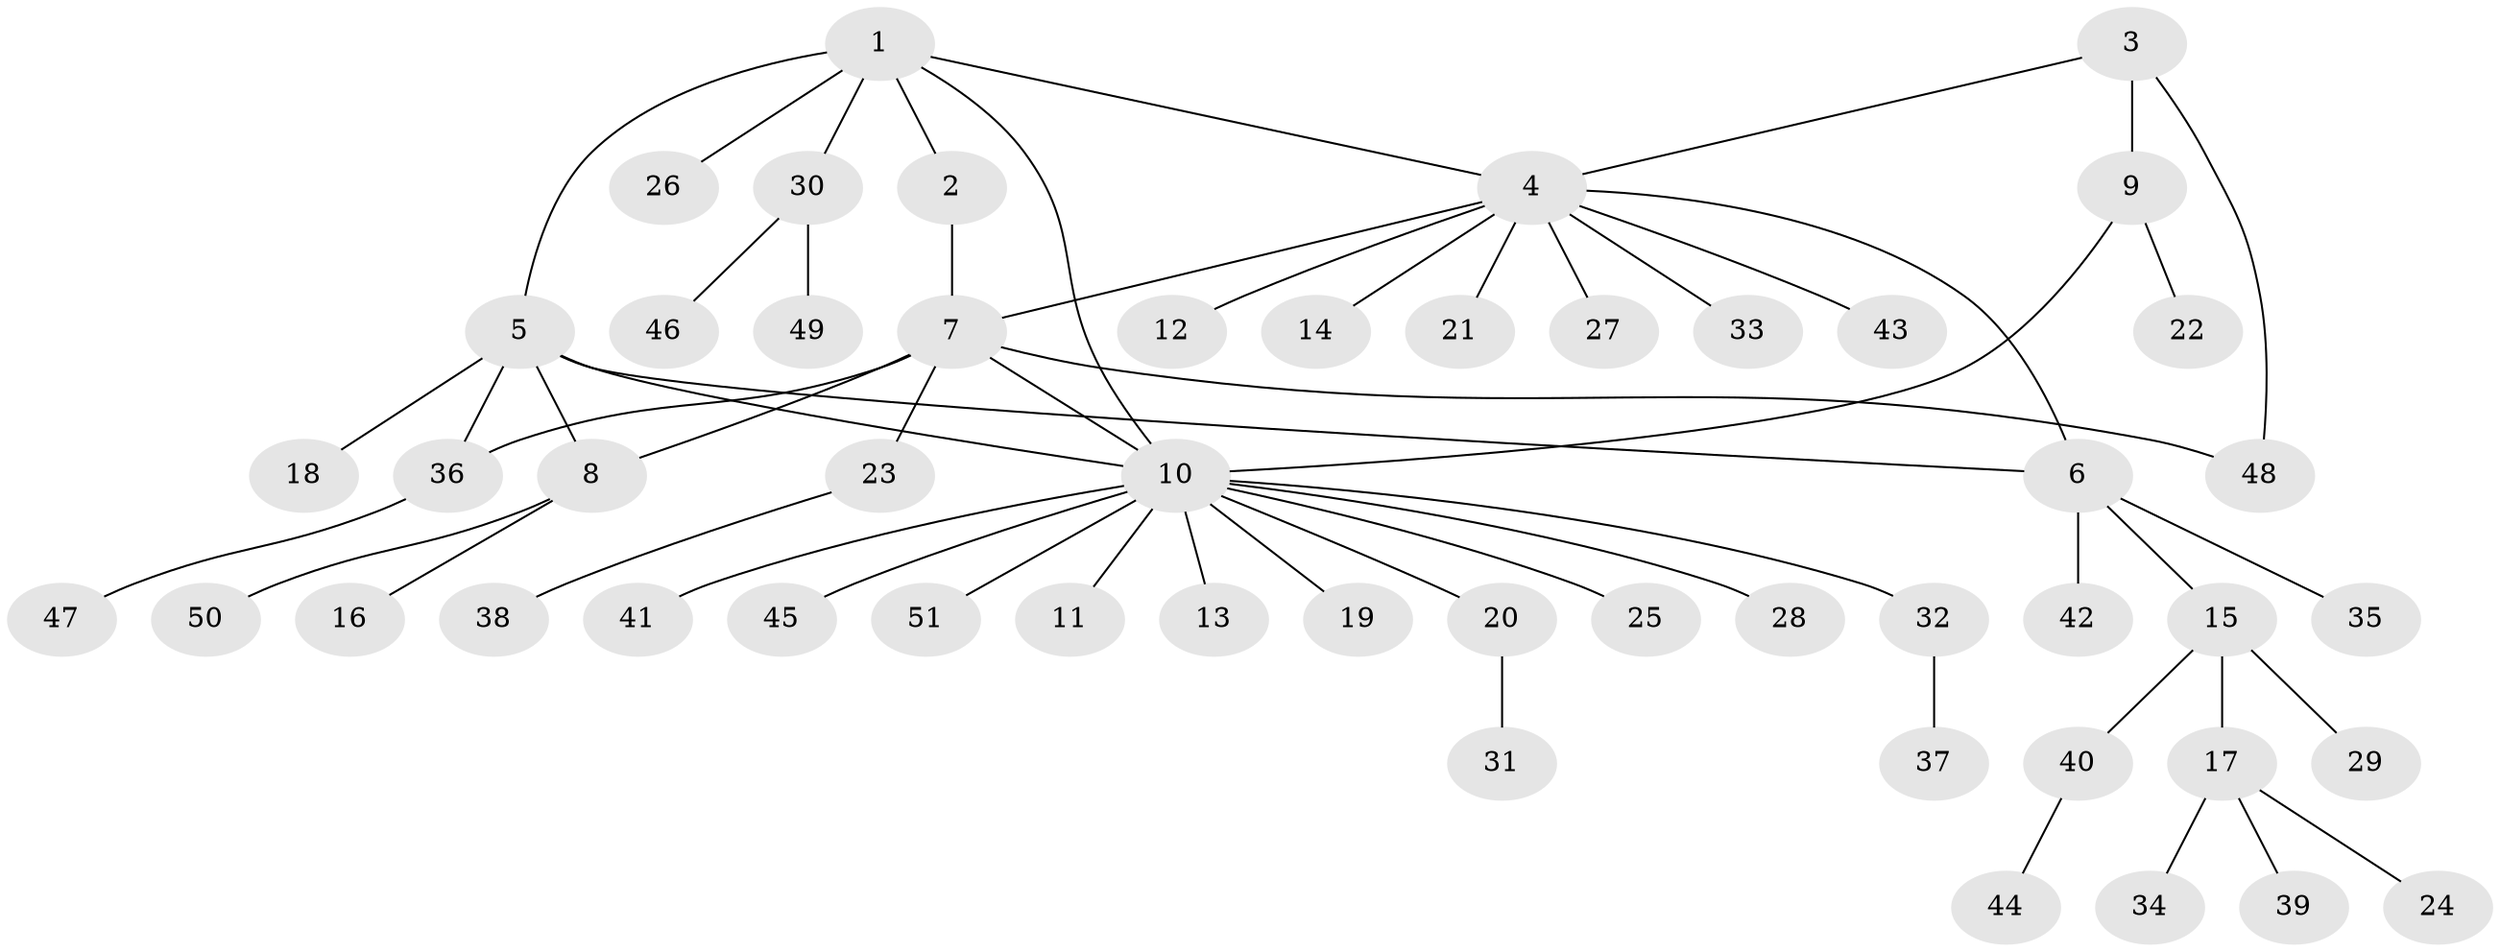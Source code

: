 // Generated by graph-tools (version 1.1) at 2025/26/03/09/25 03:26:43]
// undirected, 51 vertices, 58 edges
graph export_dot {
graph [start="1"]
  node [color=gray90,style=filled];
  1;
  2;
  3;
  4;
  5;
  6;
  7;
  8;
  9;
  10;
  11;
  12;
  13;
  14;
  15;
  16;
  17;
  18;
  19;
  20;
  21;
  22;
  23;
  24;
  25;
  26;
  27;
  28;
  29;
  30;
  31;
  32;
  33;
  34;
  35;
  36;
  37;
  38;
  39;
  40;
  41;
  42;
  43;
  44;
  45;
  46;
  47;
  48;
  49;
  50;
  51;
  1 -- 2;
  1 -- 4;
  1 -- 5;
  1 -- 10;
  1 -- 26;
  1 -- 30;
  2 -- 7;
  3 -- 4;
  3 -- 9;
  3 -- 48;
  4 -- 6;
  4 -- 7;
  4 -- 12;
  4 -- 14;
  4 -- 21;
  4 -- 27;
  4 -- 33;
  4 -- 43;
  5 -- 6;
  5 -- 8;
  5 -- 10;
  5 -- 18;
  5 -- 36;
  6 -- 15;
  6 -- 35;
  6 -- 42;
  7 -- 8;
  7 -- 10;
  7 -- 23;
  7 -- 36;
  7 -- 48;
  8 -- 16;
  8 -- 50;
  9 -- 10;
  9 -- 22;
  10 -- 11;
  10 -- 13;
  10 -- 19;
  10 -- 20;
  10 -- 25;
  10 -- 28;
  10 -- 32;
  10 -- 41;
  10 -- 45;
  10 -- 51;
  15 -- 17;
  15 -- 29;
  15 -- 40;
  17 -- 24;
  17 -- 34;
  17 -- 39;
  20 -- 31;
  23 -- 38;
  30 -- 46;
  30 -- 49;
  32 -- 37;
  36 -- 47;
  40 -- 44;
}
